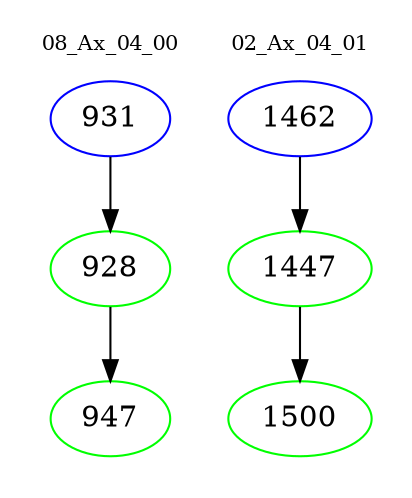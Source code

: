digraph{
subgraph cluster_0 {
color = white
label = "08_Ax_04_00";
fontsize=10;
T0_931 [label="931", color="blue"]
T0_931 -> T0_928 [color="black"]
T0_928 [label="928", color="green"]
T0_928 -> T0_947 [color="black"]
T0_947 [label="947", color="green"]
}
subgraph cluster_1 {
color = white
label = "02_Ax_04_01";
fontsize=10;
T1_1462 [label="1462", color="blue"]
T1_1462 -> T1_1447 [color="black"]
T1_1447 [label="1447", color="green"]
T1_1447 -> T1_1500 [color="black"]
T1_1500 [label="1500", color="green"]
}
}
